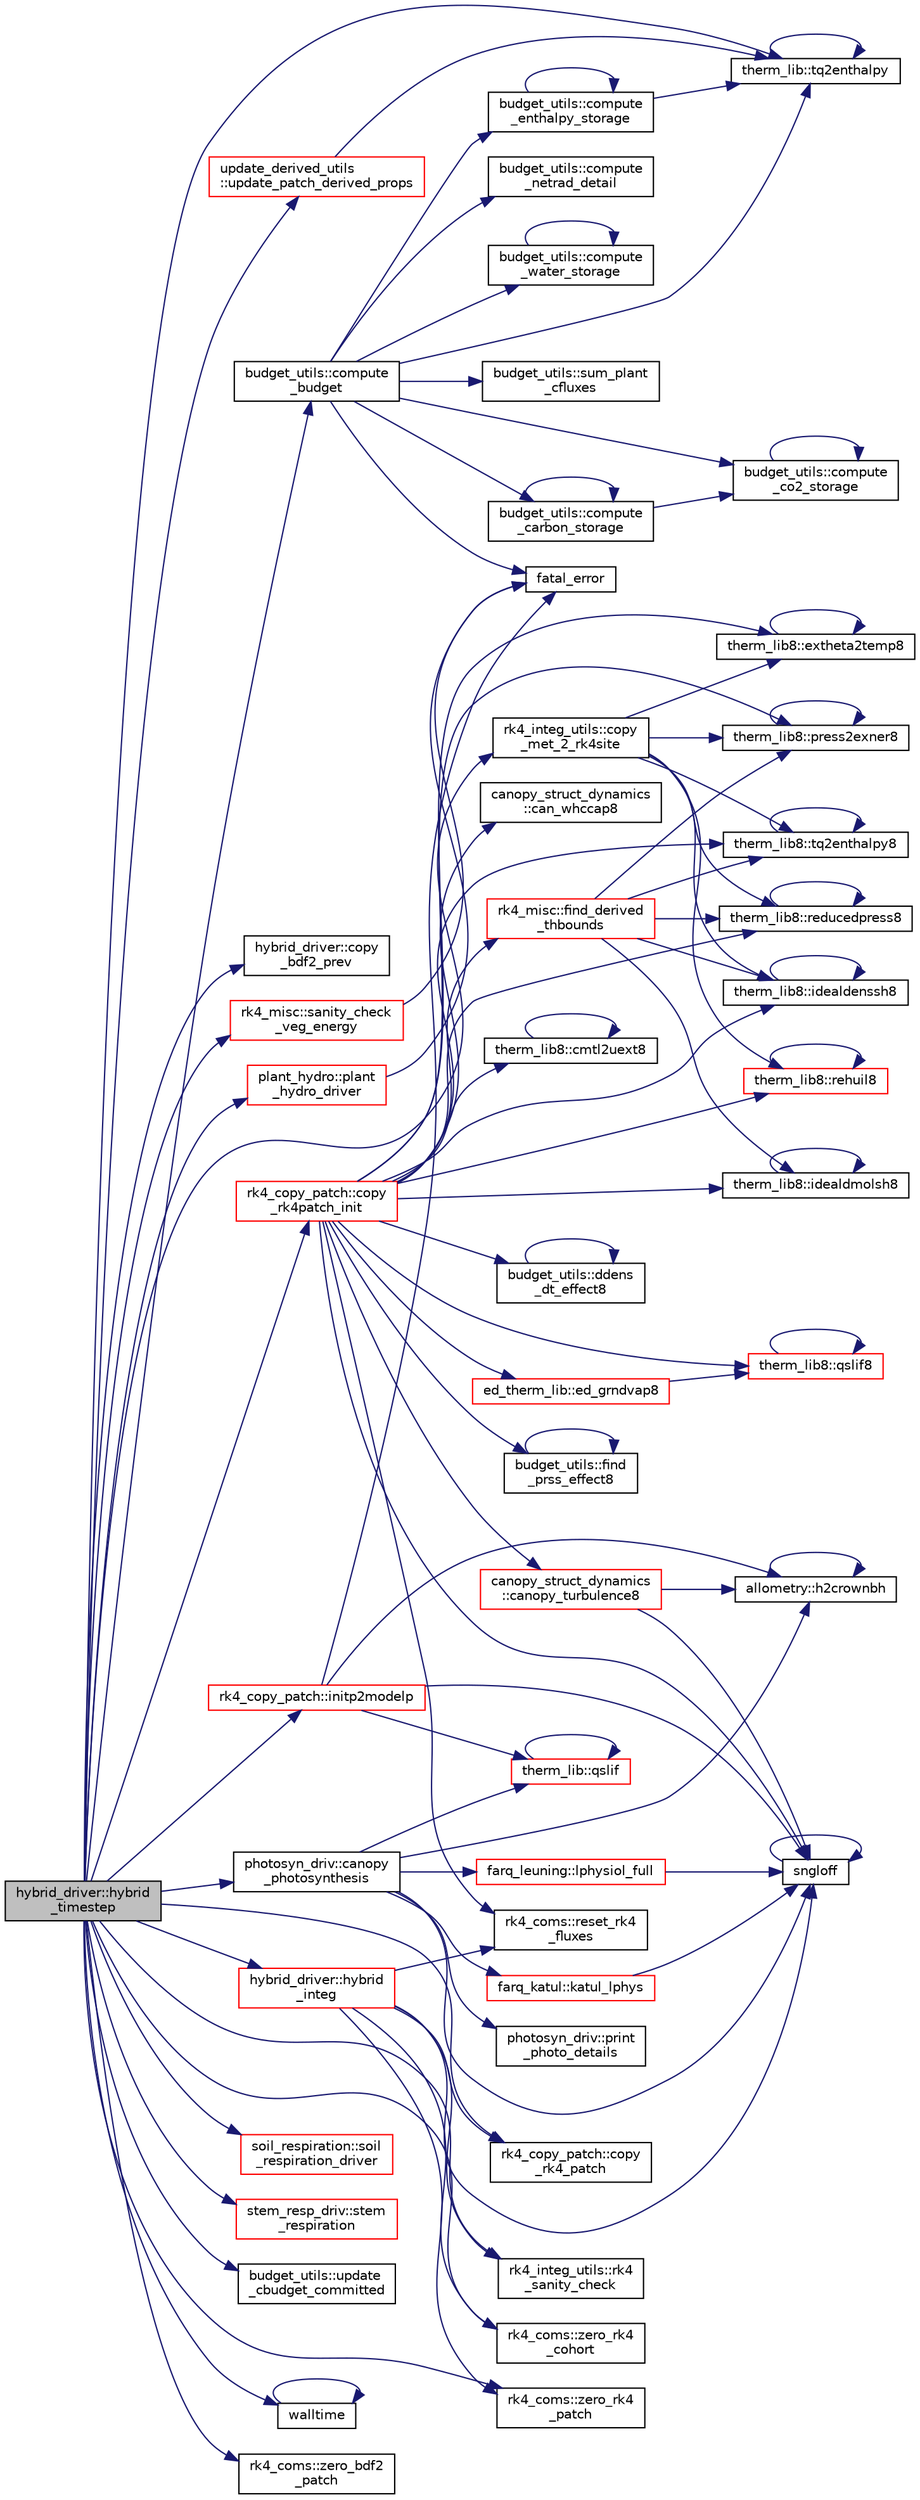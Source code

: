 digraph "hybrid_driver::hybrid_timestep"
{
 // LATEX_PDF_SIZE
  edge [fontname="Helvetica",fontsize="10",labelfontname="Helvetica",labelfontsize="10"];
  node [fontname="Helvetica",fontsize="10",shape=record];
  rankdir="LR";
  Node1 [label="hybrid_driver::hybrid\l_timestep",height=0.2,width=0.4,color="black", fillcolor="grey75", style="filled", fontcolor="black",tooltip=" "];
  Node1 -> Node2 [color="midnightblue",fontsize="10",style="solid",fontname="Helvetica"];
  Node2 [label="photosyn_driv::canopy\l_photosynthesis",height=0.2,width=0.4,color="black", fillcolor="white", style="filled",URL="$namespacephotosyn__driv.html#aa13393b717dc9eb128ecd16b900d696b",tooltip="This subroutine will control the photosynthesis scheme (Farquar and Leuning). This is called every st..."];
  Node2 -> Node3 [color="midnightblue",fontsize="10",style="solid",fontname="Helvetica"];
  Node3 [label="allometry::h2crownbh",height=0.2,width=0.4,color="black", fillcolor="white", style="filled",URL="$namespaceallometry.html#a88949ed487fccc2f1dfd065399043b0d",tooltip=" "];
  Node3 -> Node3 [color="midnightblue",fontsize="10",style="solid",fontname="Helvetica"];
  Node2 -> Node4 [color="midnightblue",fontsize="10",style="solid",fontname="Helvetica"];
  Node4 [label="farq_katul::katul_lphys",height=0.2,width=0.4,color="red", fillcolor="white", style="filled",URL="$namespacefarq__katul.html#aca5faf9bb74a3aec28ae4439e5a41fb8",tooltip="Main driver to calculate Farquhar-Katul photosynthesis system. Alternative to lphysio_full in farq_le..."];
  Node4 -> Node12 [color="midnightblue",fontsize="10",style="solid",fontname="Helvetica"];
  Node12 [label="sngloff",height=0.2,width=0.4,color="black", fillcolor="white", style="filled",URL="$numutils_8f90.html#a97ff3973394dba1b9534e055e358de97",tooltip=" "];
  Node12 -> Node12 [color="midnightblue",fontsize="10",style="solid",fontname="Helvetica"];
  Node2 -> Node13 [color="midnightblue",fontsize="10",style="solid",fontname="Helvetica"];
  Node13 [label="farq_leuning::lphysiol_full",height=0.2,width=0.4,color="red", fillcolor="white", style="filled",URL="$namespacefarq__leuning.html#a89e869a787663ccf1ad028aa9fecd082",tooltip=" "];
  Node13 -> Node12 [color="midnightblue",fontsize="10",style="solid",fontname="Helvetica"];
  Node2 -> Node25 [color="midnightblue",fontsize="10",style="solid",fontname="Helvetica"];
  Node25 [label="photosyn_driv::print\l_photo_details",height=0.2,width=0.4,color="black", fillcolor="white", style="filled",URL="$namespacephotosyn__driv.html#a302f4af7d3d25579b2ad5422e61b11bd",tooltip=" "];
  Node2 -> Node26 [color="midnightblue",fontsize="10",style="solid",fontname="Helvetica"];
  Node26 [label="therm_lib::qslif",height=0.2,width=0.4,color="red", fillcolor="white", style="filled",URL="$namespacetherm__lib.html#a44ab3a68e6060bf4afbfc504e3a8c633",tooltip=" "];
  Node26 -> Node26 [color="midnightblue",fontsize="10",style="solid",fontname="Helvetica"];
  Node2 -> Node12 [color="midnightblue",fontsize="10",style="solid",fontname="Helvetica"];
  Node1 -> Node29 [color="midnightblue",fontsize="10",style="solid",fontname="Helvetica"];
  Node29 [label="budget_utils::compute\l_budget",height=0.2,width=0.4,color="black", fillcolor="white", style="filled",URL="$namespacebudget__utils.html#a48a8f226bf572e9d9272fb7eeefd1199",tooltip=" "];
  Node29 -> Node30 [color="midnightblue",fontsize="10",style="solid",fontname="Helvetica"];
  Node30 [label="budget_utils::compute\l_carbon_storage",height=0.2,width=0.4,color="black", fillcolor="white", style="filled",URL="$namespacebudget__utils.html#aae1acee2098d96865b520dcbc6ada434",tooltip=" "];
  Node30 -> Node30 [color="midnightblue",fontsize="10",style="solid",fontname="Helvetica"];
  Node30 -> Node31 [color="midnightblue",fontsize="10",style="solid",fontname="Helvetica"];
  Node31 [label="budget_utils::compute\l_co2_storage",height=0.2,width=0.4,color="black", fillcolor="white", style="filled",URL="$namespacebudget__utils.html#aa1c4f8466010b1673f2914f1bfe9b6ee",tooltip=" "];
  Node31 -> Node31 [color="midnightblue",fontsize="10",style="solid",fontname="Helvetica"];
  Node29 -> Node31 [color="midnightblue",fontsize="10",style="solid",fontname="Helvetica"];
  Node29 -> Node32 [color="midnightblue",fontsize="10",style="solid",fontname="Helvetica"];
  Node32 [label="budget_utils::compute\l_enthalpy_storage",height=0.2,width=0.4,color="black", fillcolor="white", style="filled",URL="$namespacebudget__utils.html#a4bf8fb1787cd267703fc7b8f6ab3a260",tooltip=" "];
  Node32 -> Node32 [color="midnightblue",fontsize="10",style="solid",fontname="Helvetica"];
  Node32 -> Node33 [color="midnightblue",fontsize="10",style="solid",fontname="Helvetica"];
  Node33 [label="therm_lib::tq2enthalpy",height=0.2,width=0.4,color="black", fillcolor="white", style="filled",URL="$namespacetherm__lib.html#addd05382298a8487d09d7f6e2664dd62",tooltip=" "];
  Node33 -> Node33 [color="midnightblue",fontsize="10",style="solid",fontname="Helvetica"];
  Node29 -> Node34 [color="midnightblue",fontsize="10",style="solid",fontname="Helvetica"];
  Node34 [label="budget_utils::compute\l_netrad_detail",height=0.2,width=0.4,color="black", fillcolor="white", style="filled",URL="$namespacebudget__utils.html#a91dc846802d5485b6e57d9e3f2bf4ffd",tooltip=" "];
  Node29 -> Node35 [color="midnightblue",fontsize="10",style="solid",fontname="Helvetica"];
  Node35 [label="budget_utils::compute\l_water_storage",height=0.2,width=0.4,color="black", fillcolor="white", style="filled",URL="$namespacebudget__utils.html#a6910e7531481831c25b2ce9f543b8e8b",tooltip=" "];
  Node35 -> Node35 [color="midnightblue",fontsize="10",style="solid",fontname="Helvetica"];
  Node29 -> Node8 [color="midnightblue",fontsize="10",style="solid",fontname="Helvetica"];
  Node8 [label="fatal_error",height=0.2,width=0.4,color="black", fillcolor="white", style="filled",URL="$fatal__error_8_f90.html#a2a2bff228716ab48a81c795b348d1665",tooltip=" "];
  Node29 -> Node36 [color="midnightblue",fontsize="10",style="solid",fontname="Helvetica"];
  Node36 [label="budget_utils::sum_plant\l_cfluxes",height=0.2,width=0.4,color="black", fillcolor="white", style="filled",URL="$namespacebudget__utils.html#a2499143fd9dbb73fb29d30705867a670",tooltip=" "];
  Node29 -> Node33 [color="midnightblue",fontsize="10",style="solid",fontname="Helvetica"];
  Node1 -> Node37 [color="midnightblue",fontsize="10",style="solid",fontname="Helvetica"];
  Node37 [label="hybrid_driver::copy\l_bdf2_prev",height=0.2,width=0.4,color="black", fillcolor="white", style="filled",URL="$namespacehybrid__driver.html#a192e08c05054785887dc5a7eb89ecee6",tooltip=" "];
  Node1 -> Node38 [color="midnightblue",fontsize="10",style="solid",fontname="Helvetica"];
  Node38 [label="rk4_integ_utils::copy\l_met_2_rk4site",height=0.2,width=0.4,color="black", fillcolor="white", style="filled",URL="$namespacerk4__integ__utils.html#a2509550e96da9c4a790d280d45f4864e",tooltip=" "];
  Node38 -> Node39 [color="midnightblue",fontsize="10",style="solid",fontname="Helvetica"];
  Node39 [label="therm_lib8::extheta2temp8",height=0.2,width=0.4,color="black", fillcolor="white", style="filled",URL="$namespacetherm__lib8.html#ac210423ab55881e57a525b8f13593fa3",tooltip=" "];
  Node39 -> Node39 [color="midnightblue",fontsize="10",style="solid",fontname="Helvetica"];
  Node38 -> Node40 [color="midnightblue",fontsize="10",style="solid",fontname="Helvetica"];
  Node40 [label="therm_lib8::idealdenssh8",height=0.2,width=0.4,color="black", fillcolor="white", style="filled",URL="$namespacetherm__lib8.html#a71a3a8a71ff6e3d11c6b604f495e5240",tooltip=" "];
  Node40 -> Node40 [color="midnightblue",fontsize="10",style="solid",fontname="Helvetica"];
  Node38 -> Node41 [color="midnightblue",fontsize="10",style="solid",fontname="Helvetica"];
  Node41 [label="therm_lib8::press2exner8",height=0.2,width=0.4,color="black", fillcolor="white", style="filled",URL="$namespacetherm__lib8.html#affcedde7d4e3f1d858091ea47c58186f",tooltip=" "];
  Node41 -> Node41 [color="midnightblue",fontsize="10",style="solid",fontname="Helvetica"];
  Node38 -> Node42 [color="midnightblue",fontsize="10",style="solid",fontname="Helvetica"];
  Node42 [label="therm_lib8::reducedpress8",height=0.2,width=0.4,color="black", fillcolor="white", style="filled",URL="$namespacetherm__lib8.html#ad325dbfaa9ff36bd492b23150ffd2dc0",tooltip=" "];
  Node42 -> Node42 [color="midnightblue",fontsize="10",style="solid",fontname="Helvetica"];
  Node38 -> Node43 [color="midnightblue",fontsize="10",style="solid",fontname="Helvetica"];
  Node43 [label="therm_lib8::rehuil8",height=0.2,width=0.4,color="red", fillcolor="white", style="filled",URL="$namespacetherm__lib8.html#a51fbba130b3fc3a6cc1744aeb76a2b81",tooltip=" "];
  Node43 -> Node43 [color="midnightblue",fontsize="10",style="solid",fontname="Helvetica"];
  Node38 -> Node45 [color="midnightblue",fontsize="10",style="solid",fontname="Helvetica"];
  Node45 [label="therm_lib8::tq2enthalpy8",height=0.2,width=0.4,color="black", fillcolor="white", style="filled",URL="$namespacetherm__lib8.html#abc11d3a9518a513fd0b3b97e6fc0e68e",tooltip=" "];
  Node45 -> Node45 [color="midnightblue",fontsize="10",style="solid",fontname="Helvetica"];
  Node1 -> Node46 [color="midnightblue",fontsize="10",style="solid",fontname="Helvetica"];
  Node46 [label="rk4_copy_patch::copy\l_rk4_patch",height=0.2,width=0.4,color="black", fillcolor="white", style="filled",URL="$namespacerk4__copy__patch.html#a0a4e12314b4876462e80f56d7535da4c",tooltip=" "];
  Node1 -> Node47 [color="midnightblue",fontsize="10",style="solid",fontname="Helvetica"];
  Node47 [label="rk4_copy_patch::copy\l_rk4patch_init",height=0.2,width=0.4,color="red", fillcolor="white", style="filled",URL="$namespacerk4__copy__patch.html#a9b90a5a895f33880852251c4cb994ecb",tooltip=" "];
  Node47 -> Node48 [color="midnightblue",fontsize="10",style="solid",fontname="Helvetica"];
  Node48 [label="canopy_struct_dynamics\l::can_whccap8",height=0.2,width=0.4,color="black", fillcolor="white", style="filled",URL="$namespacecanopy__struct__dynamics.html#a747cc515e0b23595bd0718242a0c4614",tooltip=" "];
  Node47 -> Node49 [color="midnightblue",fontsize="10",style="solid",fontname="Helvetica"];
  Node49 [label="canopy_struct_dynamics\l::canopy_turbulence8",height=0.2,width=0.4,color="red", fillcolor="white", style="filled",URL="$namespacecanopy__struct__dynamics.html#a1cdbc02d1009ee6ff32a3c234f549a9a",tooltip=" "];
  Node49 -> Node3 [color="midnightblue",fontsize="10",style="solid",fontname="Helvetica"];
  Node49 -> Node12 [color="midnightblue",fontsize="10",style="solid",fontname="Helvetica"];
  Node47 -> Node65 [color="midnightblue",fontsize="10",style="solid",fontname="Helvetica"];
  Node65 [label="therm_lib8::cmtl2uext8",height=0.2,width=0.4,color="black", fillcolor="white", style="filled",URL="$namespacetherm__lib8.html#af5c7259346e1ee029458410d49100d77",tooltip=" "];
  Node65 -> Node65 [color="midnightblue",fontsize="10",style="solid",fontname="Helvetica"];
  Node47 -> Node66 [color="midnightblue",fontsize="10",style="solid",fontname="Helvetica"];
  Node66 [label="budget_utils::ddens\l_dt_effect8",height=0.2,width=0.4,color="black", fillcolor="white", style="filled",URL="$namespacebudget__utils.html#afecbf45a83fa404977fa6502764f7331",tooltip=" "];
  Node66 -> Node66 [color="midnightblue",fontsize="10",style="solid",fontname="Helvetica"];
  Node47 -> Node67 [color="midnightblue",fontsize="10",style="solid",fontname="Helvetica"];
  Node67 [label="ed_therm_lib::ed_grndvap8",height=0.2,width=0.4,color="red", fillcolor="white", style="filled",URL="$namespaceed__therm__lib.html#a746a2bb61d932fd3cb928a3b5e5e832e",tooltip=" "];
  Node67 -> Node69 [color="midnightblue",fontsize="10",style="solid",fontname="Helvetica"];
  Node69 [label="therm_lib8::qslif8",height=0.2,width=0.4,color="red", fillcolor="white", style="filled",URL="$namespacetherm__lib8.html#aa9d6ede67f0021ccc80049f582b3177b",tooltip=" "];
  Node69 -> Node69 [color="midnightblue",fontsize="10",style="solid",fontname="Helvetica"];
  Node47 -> Node39 [color="midnightblue",fontsize="10",style="solid",fontname="Helvetica"];
  Node47 -> Node71 [color="midnightblue",fontsize="10",style="solid",fontname="Helvetica"];
  Node71 [label="rk4_misc::find_derived\l_thbounds",height=0.2,width=0.4,color="red", fillcolor="white", style="filled",URL="$namespacerk4__misc.html#a96a715057881ca2fd6d5ce598792e6e4",tooltip=" "];
  Node71 -> Node40 [color="midnightblue",fontsize="10",style="solid",fontname="Helvetica"];
  Node71 -> Node73 [color="midnightblue",fontsize="10",style="solid",fontname="Helvetica"];
  Node73 [label="therm_lib8::idealdmolsh8",height=0.2,width=0.4,color="black", fillcolor="white", style="filled",URL="$namespacetherm__lib8.html#a8b1531bece9220f0d9e14edf6b163f23",tooltip=" "];
  Node73 -> Node73 [color="midnightblue",fontsize="10",style="solid",fontname="Helvetica"];
  Node71 -> Node41 [color="midnightblue",fontsize="10",style="solid",fontname="Helvetica"];
  Node71 -> Node42 [color="midnightblue",fontsize="10",style="solid",fontname="Helvetica"];
  Node71 -> Node45 [color="midnightblue",fontsize="10",style="solid",fontname="Helvetica"];
  Node47 -> Node87 [color="midnightblue",fontsize="10",style="solid",fontname="Helvetica"];
  Node87 [label="budget_utils::find\l_prss_effect8",height=0.2,width=0.4,color="black", fillcolor="white", style="filled",URL="$namespacebudget__utils.html#a7e8204b1ef31c8b9e18014198f18be48",tooltip=" "];
  Node87 -> Node87 [color="midnightblue",fontsize="10",style="solid",fontname="Helvetica"];
  Node47 -> Node40 [color="midnightblue",fontsize="10",style="solid",fontname="Helvetica"];
  Node47 -> Node73 [color="midnightblue",fontsize="10",style="solid",fontname="Helvetica"];
  Node47 -> Node41 [color="midnightblue",fontsize="10",style="solid",fontname="Helvetica"];
  Node47 -> Node69 [color="midnightblue",fontsize="10",style="solid",fontname="Helvetica"];
  Node47 -> Node42 [color="midnightblue",fontsize="10",style="solid",fontname="Helvetica"];
  Node47 -> Node43 [color="midnightblue",fontsize="10",style="solid",fontname="Helvetica"];
  Node47 -> Node88 [color="midnightblue",fontsize="10",style="solid",fontname="Helvetica"];
  Node88 [label="rk4_coms::reset_rk4\l_fluxes",height=0.2,width=0.4,color="black", fillcolor="white", style="filled",URL="$namespacerk4__coms.html#a02aeb5f0e99479e6eef3029472a79781",tooltip=" "];
  Node47 -> Node12 [color="midnightblue",fontsize="10",style="solid",fontname="Helvetica"];
  Node47 -> Node45 [color="midnightblue",fontsize="10",style="solid",fontname="Helvetica"];
  Node1 -> Node90 [color="midnightblue",fontsize="10",style="solid",fontname="Helvetica"];
  Node90 [label="hybrid_driver::hybrid\l_integ",height=0.2,width=0.4,color="red", fillcolor="white", style="filled",URL="$namespacehybrid__driver.html#ad5f85fbe933837294251a604c869f7bb",tooltip=" "];
  Node90 -> Node46 [color="midnightblue",fontsize="10",style="solid",fontname="Helvetica"];
  Node90 -> Node88 [color="midnightblue",fontsize="10",style="solid",fontname="Helvetica"];
  Node90 -> Node115 [color="midnightblue",fontsize="10",style="solid",fontname="Helvetica"];
  Node115 [label="rk4_integ_utils::rk4\l_sanity_check",height=0.2,width=0.4,color="black", fillcolor="white", style="filled",URL="$namespacerk4__integ__utils.html#ae05e3b41c7c1e757ebe65c8627d398ab",tooltip=" "];
  Node90 -> Node12 [color="midnightblue",fontsize="10",style="solid",fontname="Helvetica"];
  Node90 -> Node126 [color="midnightblue",fontsize="10",style="solid",fontname="Helvetica"];
  Node126 [label="rk4_coms::zero_rk4\l_cohort",height=0.2,width=0.4,color="black", fillcolor="white", style="filled",URL="$namespacerk4__coms.html#a1053434edb41147cb74257d6339eab8f",tooltip=" "];
  Node90 -> Node127 [color="midnightblue",fontsize="10",style="solid",fontname="Helvetica"];
  Node127 [label="rk4_coms::zero_rk4\l_patch",height=0.2,width=0.4,color="black", fillcolor="white", style="filled",URL="$namespacerk4__coms.html#a4206f404f555c50ee6570211356bd537",tooltip=" "];
  Node1 -> Node128 [color="midnightblue",fontsize="10",style="solid",fontname="Helvetica"];
  Node128 [label="rk4_copy_patch::initp2modelp",height=0.2,width=0.4,color="red", fillcolor="white", style="filled",URL="$namespacerk4__copy__patch.html#a5c62a7572c0981a019c41feb3d93fa80",tooltip=" "];
  Node128 -> Node8 [color="midnightblue",fontsize="10",style="solid",fontname="Helvetica"];
  Node128 -> Node3 [color="midnightblue",fontsize="10",style="solid",fontname="Helvetica"];
  Node128 -> Node26 [color="midnightblue",fontsize="10",style="solid",fontname="Helvetica"];
  Node128 -> Node12 [color="midnightblue",fontsize="10",style="solid",fontname="Helvetica"];
  Node1 -> Node142 [color="midnightblue",fontsize="10",style="solid",fontname="Helvetica"];
  Node142 [label="plant_hydro::plant\l_hydro_driver",height=0.2,width=0.4,color="red", fillcolor="white", style="filled",URL="$namespaceplant__hydro.html#abfe8a320d427f69bf1406dfaa6451d78",tooltip="Main driver to calculate plant hydrodynamics within a site."];
  Node142 -> Node8 [color="midnightblue",fontsize="10",style="solid",fontname="Helvetica"];
  Node1 -> Node115 [color="midnightblue",fontsize="10",style="solid",fontname="Helvetica"];
  Node1 -> Node148 [color="midnightblue",fontsize="10",style="solid",fontname="Helvetica"];
  Node148 [label="rk4_misc::sanity_check\l_veg_energy",height=0.2,width=0.4,color="red", fillcolor="white", style="filled",URL="$namespacerk4__misc.html#a63cf1dd78ecfe4d8e3a076f728b2b275",tooltip=" "];
  Node148 -> Node8 [color="midnightblue",fontsize="10",style="solid",fontname="Helvetica"];
  Node1 -> Node149 [color="midnightblue",fontsize="10",style="solid",fontname="Helvetica"];
  Node149 [label="soil_respiration::soil\l_respiration_driver",height=0.2,width=0.4,color="red", fillcolor="white", style="filled",URL="$namespacesoil__respiration.html#a5cb8a973530e6271369890f2f44b81ec",tooltip=" "];
  Node1 -> Node155 [color="midnightblue",fontsize="10",style="solid",fontname="Helvetica"];
  Node155 [label="stem_resp_driv::stem\l_respiration",height=0.2,width=0.4,color="red", fillcolor="white", style="filled",URL="$namespacestem__resp__driv.html#aa7e95f2e76820c6039b8e70810f7f704",tooltip=" "];
  Node1 -> Node33 [color="midnightblue",fontsize="10",style="solid",fontname="Helvetica"];
  Node1 -> Node157 [color="midnightblue",fontsize="10",style="solid",fontname="Helvetica"];
  Node157 [label="budget_utils::update\l_cbudget_committed",height=0.2,width=0.4,color="black", fillcolor="white", style="filled",URL="$namespacebudget__utils.html#a886ab06baefc864303a6f8b69dd9325a",tooltip=" "];
  Node1 -> Node158 [color="midnightblue",fontsize="10",style="solid",fontname="Helvetica"];
  Node158 [label="update_derived_utils\l::update_patch_derived_props",height=0.2,width=0.4,color="red", fillcolor="white", style="filled",URL="$namespaceupdate__derived__utils.html#a5405d4f087e58593585a72bcf6081b1c",tooltip=" "];
  Node158 -> Node33 [color="midnightblue",fontsize="10",style="solid",fontname="Helvetica"];
  Node1 -> Node161 [color="midnightblue",fontsize="10",style="solid",fontname="Helvetica"];
  Node161 [label="walltime",height=0.2,width=0.4,color="black", fillcolor="white", style="filled",URL="$utils__f_8f90.html#ad3ffdbdf7c50b9d7de84489e2e30eec5",tooltip=" "];
  Node161 -> Node161 [color="midnightblue",fontsize="10",style="solid",fontname="Helvetica"];
  Node1 -> Node162 [color="midnightblue",fontsize="10",style="solid",fontname="Helvetica"];
  Node162 [label="rk4_coms::zero_bdf2\l_patch",height=0.2,width=0.4,color="black", fillcolor="white", style="filled",URL="$namespacerk4__coms.html#a4dc0257365f3ec4614c2e41451517e28",tooltip=" "];
  Node1 -> Node126 [color="midnightblue",fontsize="10",style="solid",fontname="Helvetica"];
  Node1 -> Node127 [color="midnightblue",fontsize="10",style="solid",fontname="Helvetica"];
}
